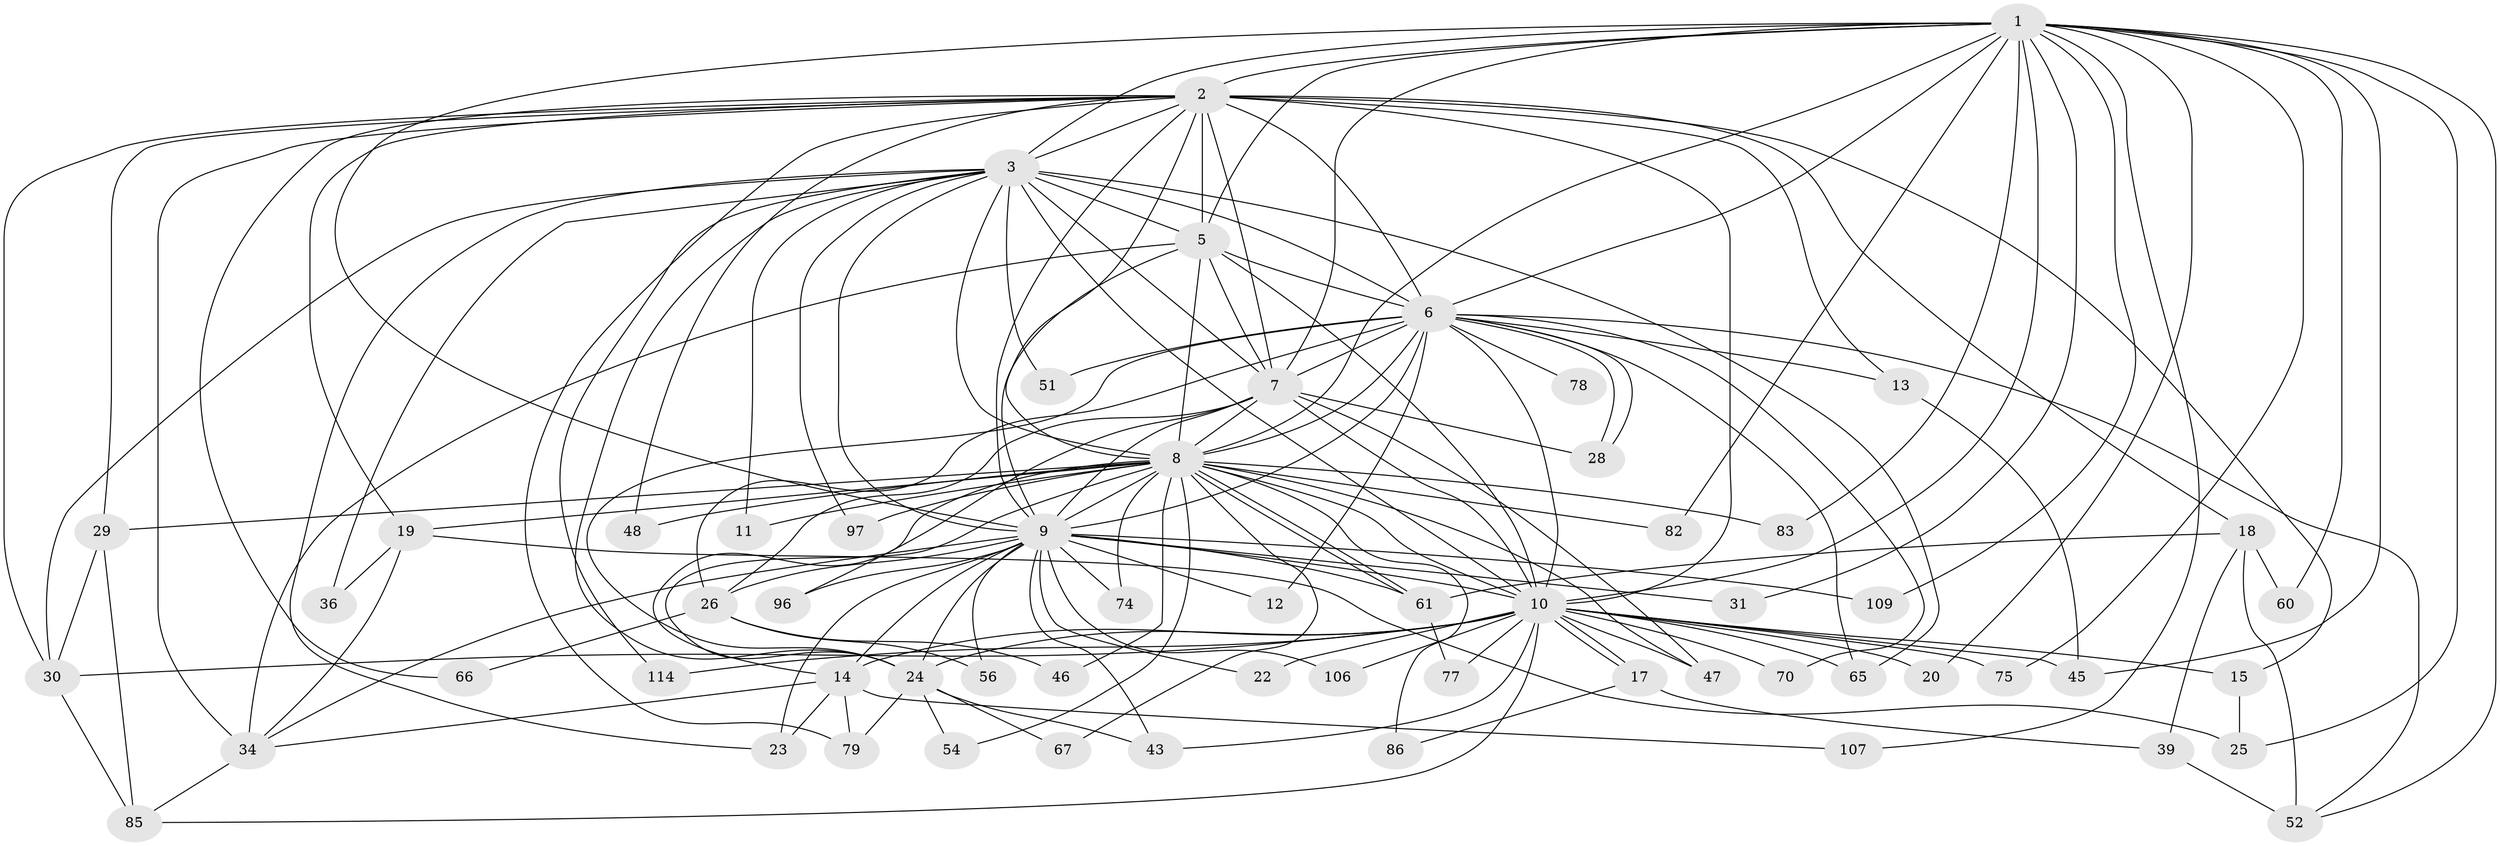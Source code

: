 // original degree distribution, {24: 0.008264462809917356, 23: 0.008264462809917356, 21: 0.008264462809917356, 22: 0.01652892561983471, 14: 0.01652892561983471, 33: 0.008264462809917356, 27: 0.008264462809917356, 29: 0.008264462809917356, 2: 0.5619834710743802, 3: 0.21487603305785125, 6: 0.03305785123966942, 4: 0.049586776859504134, 7: 0.01652892561983471, 5: 0.03305785123966942, 9: 0.008264462809917356}
// Generated by graph-tools (version 1.1) at 2025/14/03/09/25 04:14:13]
// undirected, 60 vertices, 160 edges
graph export_dot {
graph [start="1"]
  node [color=gray90,style=filled];
  1 [super="+63"];
  2 [super="+16+4+90+50+76+111+49+40"];
  3 [super="+41+21"];
  5 [super="+57"];
  6 [super="+42+71+68"];
  7 [super="+27"];
  8;
  9;
  10 [super="+80+35+32+33+37"];
  11;
  12;
  13;
  14 [super="+88"];
  15;
  17;
  18;
  19 [super="+44+81"];
  20;
  22;
  23 [super="+113"];
  24 [super="+101+102+59+69+72+53"];
  25;
  26;
  28 [super="+98"];
  29 [super="+112+58"];
  30;
  31;
  34 [super="+119"];
  36;
  39 [super="+99"];
  43;
  45;
  46;
  47;
  48;
  51;
  52 [super="+84+55"];
  54;
  56;
  60;
  61 [super="+121+118"];
  65;
  66;
  67;
  70;
  74;
  75;
  77;
  78;
  79;
  82;
  83;
  85 [super="+87"];
  86 [super="+93"];
  96;
  97;
  106;
  107;
  109;
  114;
  1 -- 2 [weight=4];
  1 -- 3;
  1 -- 5;
  1 -- 6;
  1 -- 7;
  1 -- 8;
  1 -- 9;
  1 -- 10 [weight=3];
  1 -- 20;
  1 -- 25;
  1 -- 31;
  1 -- 45;
  1 -- 60;
  1 -- 75;
  1 -- 82;
  1 -- 83;
  1 -- 107;
  1 -- 109;
  1 -- 52;
  2 -- 3 [weight=2];
  2 -- 5 [weight=4];
  2 -- 6 [weight=4];
  2 -- 7 [weight=3];
  2 -- 8 [weight=3];
  2 -- 9 [weight=3];
  2 -- 10 [weight=6];
  2 -- 18 [weight=2];
  2 -- 29 [weight=2];
  2 -- 30 [weight=2];
  2 -- 66;
  2 -- 13;
  2 -- 15;
  2 -- 79;
  2 -- 19 [weight=2];
  2 -- 48;
  2 -- 34;
  3 -- 5;
  3 -- 6 [weight=2];
  3 -- 7;
  3 -- 8 [weight=2];
  3 -- 9;
  3 -- 10 [weight=3];
  3 -- 11;
  3 -- 23;
  3 -- 30;
  3 -- 36;
  3 -- 51;
  3 -- 97;
  3 -- 114;
  3 -- 24;
  3 -- 65;
  5 -- 6;
  5 -- 7;
  5 -- 8;
  5 -- 9;
  5 -- 10;
  5 -- 34;
  6 -- 7;
  6 -- 8 [weight=2];
  6 -- 9 [weight=2];
  6 -- 10 [weight=3];
  6 -- 12;
  6 -- 13;
  6 -- 24 [weight=2];
  6 -- 28;
  6 -- 28;
  6 -- 52;
  6 -- 70;
  6 -- 78 [weight=2];
  6 -- 65;
  6 -- 51;
  6 -- 26;
  7 -- 8;
  7 -- 9;
  7 -- 10;
  7 -- 26;
  7 -- 47;
  7 -- 96;
  7 -- 28;
  8 -- 9;
  8 -- 10 [weight=3];
  8 -- 11;
  8 -- 14;
  8 -- 19;
  8 -- 24 [weight=2];
  8 -- 29;
  8 -- 46;
  8 -- 47;
  8 -- 48;
  8 -- 54;
  8 -- 61;
  8 -- 61;
  8 -- 67;
  8 -- 74;
  8 -- 82;
  8 -- 83;
  8 -- 86 [weight=2];
  8 -- 97;
  9 -- 10;
  9 -- 12;
  9 -- 22;
  9 -- 23;
  9 -- 26;
  9 -- 31;
  9 -- 34;
  9 -- 43;
  9 -- 56;
  9 -- 74;
  9 -- 96;
  9 -- 106;
  9 -- 109;
  9 -- 24 [weight=2];
  9 -- 61;
  9 -- 14;
  10 -- 14 [weight=2];
  10 -- 15;
  10 -- 17;
  10 -- 17;
  10 -- 20;
  10 -- 22;
  10 -- 70;
  10 -- 75;
  10 -- 77;
  10 -- 106;
  10 -- 114;
  10 -- 24;
  10 -- 65;
  10 -- 43;
  10 -- 45;
  10 -- 47;
  10 -- 85;
  10 -- 30;
  13 -- 45;
  14 -- 107;
  14 -- 34;
  14 -- 23;
  14 -- 79;
  15 -- 25;
  17 -- 39;
  17 -- 86;
  18 -- 39;
  18 -- 52 [weight=2];
  18 -- 60;
  18 -- 61;
  19 -- 36;
  19 -- 25;
  19 -- 34;
  24 -- 54;
  24 -- 67;
  24 -- 43;
  24 -- 79;
  26 -- 46;
  26 -- 56;
  26 -- 66;
  29 -- 85;
  29 -- 30;
  30 -- 85;
  34 -- 85;
  39 -- 52;
  61 -- 77;
}
